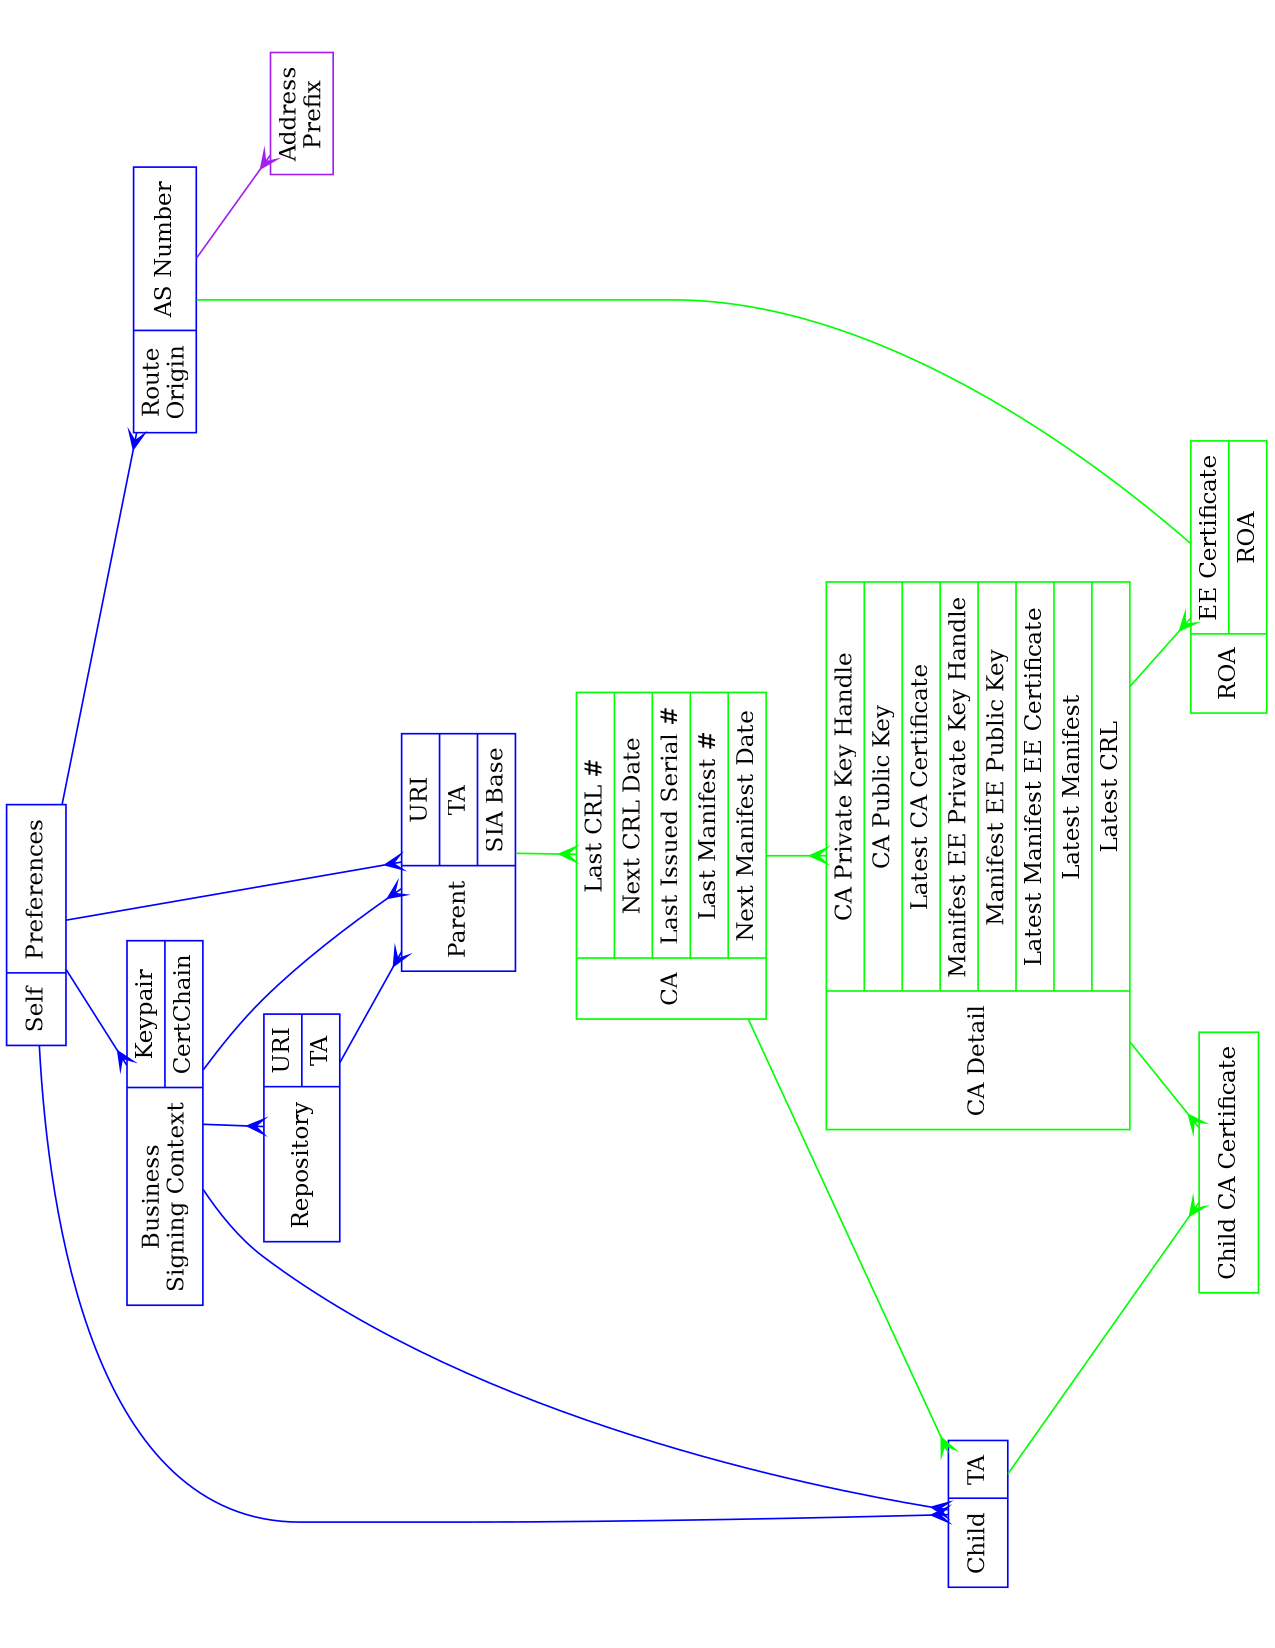 // $URL$
// $Id$
//
// {arrowhead,arrowtail} shapes indicate database object relationships:
//   1-  none
//   m-  crow
//
// Color code:
//   Blue:  visible in left-right protocol
//   Green: created on the fly

digraph rpki_engine_objects {
	rotate=90;	size="11,8.5";	splines=true;	ratio=fill;
	node		[ shape=record ];

	// Objects visible in left-to-right protocol
	node		[ color=blue ];
	self		[ label="Self|{Preferences}" ];
	parent		[ label="Parent|{URI|TA|SIA Base}" ];
	repo		[ label="Repository|{URI|TA}" ];
	child		[ label="Child|{TA}" ];
	biz_sign	[ label="Business\nSigning Context|{Keypair|CertChain}" ];
	route_origin	[ label="Route\nOrigin|{AS Number}" ];

	// Objects which left-right protocol sees as part of other
	// objects but which SQL needs to be separate for
	// normalization.

	addr_set	[ label="Address\nPrefix", color=purple ];

	// Objects created on the fly by the RPKI engine
	node		[ color=green ];
	ca		[ label="CA|{Last CRL #|Next CRL Date|Last Issued Serial #|Last Manifest #|Next Manifest Date}" ];
	ca_detail	[ label="CA Detail|{CA Private Key Handle|CA Public Key|Latest CA Certificate|Manifest EE Private Key Handle|Manifest EE Public Key|Latest Manifest EE Certificate|Latest Manifest|Latest CRL}" ];

	// Some question whether these objects need to be in database
	// per se or are just properties hanging on some other object
	// like ca or ca_detail.  For manifests, we need last serial,
	// same as for CRL.
	roa		[ label="ROA|{EE Certificate|ROA}" ];

	// This one is a table of everything we have ever issued to
	// this child, not to be confused with what's -currently-
	// issued to this child.  Some question whether this hangs off
	// ca or ca_detail, but we -think- hanging off of ca_detail is
	// correct because certificates are issued by a particular
	// keypair.

	child_cert	[ label="Child CA Certificate" ];

	// One-many mappings
	edge [ color=blue, arrowtail=none, arrowhead=crow ];
	self -> biz_sign;
	biz_sign -> child;
	biz_sign -> parent;
	biz_sign -> repo;
	self -> child;
	self -> parent;
	repo -> parent;
	self -> route_origin;

	route_origin -> addr_set [ color=purple, arrowtail=none, arrowhead=crow ];

	// This is many-many because each child is an entity, each CA
	// can have multiple children, and each child can hold certs
	// from multiple CAs (thanks, RobL).
	//
	ca -> child	[ color=green, arrowtail=crow, arrowhead=crow ];

	// One-many mappings
	edge [ color=green, arrowtail=none, arrowhead=crow ];
	ca -> ca_detail;
	child -> child_cert;
	parent -> ca;
	ca_detail -> child_cert;
	ca_detail -> roa;

	// One-one mapping -- separate object to highlight dynamic nature
	edge [ color=green, arrowtail=none, arrowhead=none, style=solid ];
	route_origin -> roa;

}

// Local Variables:
// compile-command: "dot -Tps2 repository-engine-objects.dot | ps2pdf - repository-engine-objects.pdf"
// End:
